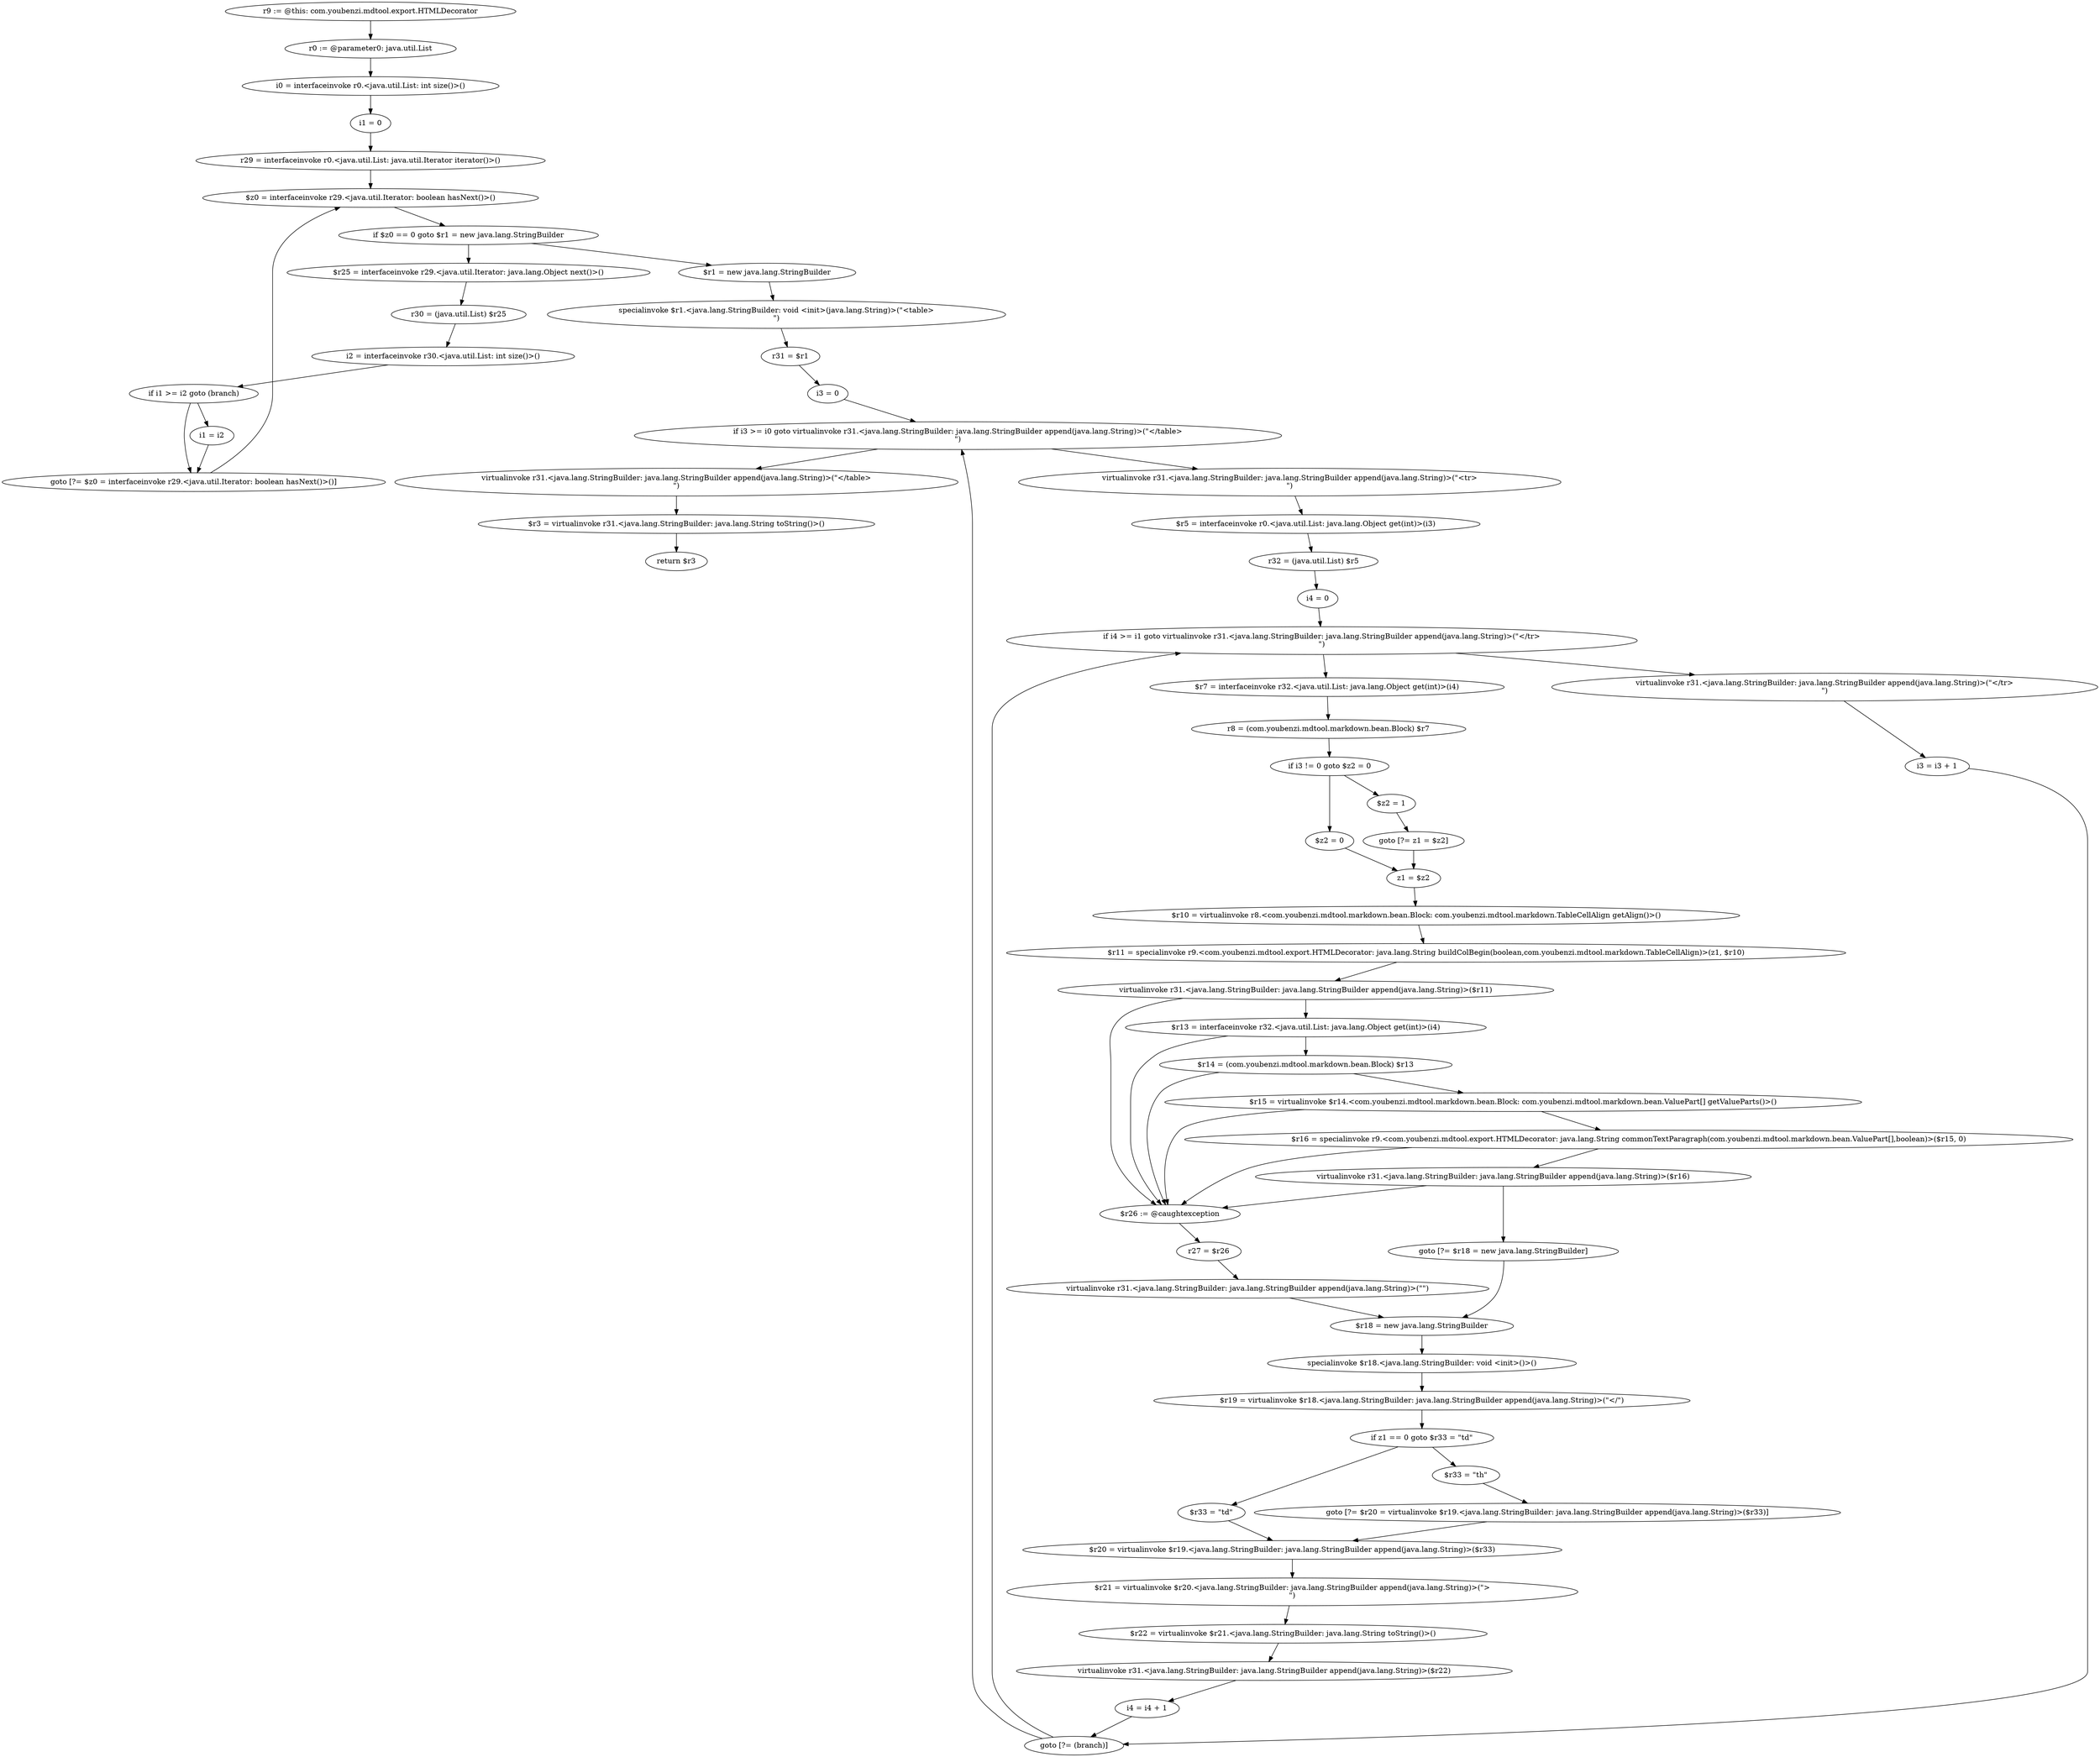 digraph "unitGraph" {
    "r9 := @this: com.youbenzi.mdtool.export.HTMLDecorator"
    "r0 := @parameter0: java.util.List"
    "i0 = interfaceinvoke r0.<java.util.List: int size()>()"
    "i1 = 0"
    "r29 = interfaceinvoke r0.<java.util.List: java.util.Iterator iterator()>()"
    "$z0 = interfaceinvoke r29.<java.util.Iterator: boolean hasNext()>()"
    "if $z0 == 0 goto $r1 = new java.lang.StringBuilder"
    "$r25 = interfaceinvoke r29.<java.util.Iterator: java.lang.Object next()>()"
    "r30 = (java.util.List) $r25"
    "i2 = interfaceinvoke r30.<java.util.List: int size()>()"
    "if i1 >= i2 goto (branch)"
    "i1 = i2"
    "goto [?= $z0 = interfaceinvoke r29.<java.util.Iterator: boolean hasNext()>()]"
    "$r1 = new java.lang.StringBuilder"
    "specialinvoke $r1.<java.lang.StringBuilder: void <init>(java.lang.String)>(\"<table>\n\")"
    "r31 = $r1"
    "i3 = 0"
    "if i3 >= i0 goto virtualinvoke r31.<java.lang.StringBuilder: java.lang.StringBuilder append(java.lang.String)>(\"</table>\n\")"
    "virtualinvoke r31.<java.lang.StringBuilder: java.lang.StringBuilder append(java.lang.String)>(\"<tr>\n\")"
    "$r5 = interfaceinvoke r0.<java.util.List: java.lang.Object get(int)>(i3)"
    "r32 = (java.util.List) $r5"
    "i4 = 0"
    "if i4 >= i1 goto virtualinvoke r31.<java.lang.StringBuilder: java.lang.StringBuilder append(java.lang.String)>(\"</tr>\n\")"
    "$r7 = interfaceinvoke r32.<java.util.List: java.lang.Object get(int)>(i4)"
    "r8 = (com.youbenzi.mdtool.markdown.bean.Block) $r7"
    "if i3 != 0 goto $z2 = 0"
    "$z2 = 1"
    "goto [?= z1 = $z2]"
    "$z2 = 0"
    "z1 = $z2"
    "$r10 = virtualinvoke r8.<com.youbenzi.mdtool.markdown.bean.Block: com.youbenzi.mdtool.markdown.TableCellAlign getAlign()>()"
    "$r11 = specialinvoke r9.<com.youbenzi.mdtool.export.HTMLDecorator: java.lang.String buildColBegin(boolean,com.youbenzi.mdtool.markdown.TableCellAlign)>(z1, $r10)"
    "virtualinvoke r31.<java.lang.StringBuilder: java.lang.StringBuilder append(java.lang.String)>($r11)"
    "$r13 = interfaceinvoke r32.<java.util.List: java.lang.Object get(int)>(i4)"
    "$r14 = (com.youbenzi.mdtool.markdown.bean.Block) $r13"
    "$r15 = virtualinvoke $r14.<com.youbenzi.mdtool.markdown.bean.Block: com.youbenzi.mdtool.markdown.bean.ValuePart[] getValueParts()>()"
    "$r16 = specialinvoke r9.<com.youbenzi.mdtool.export.HTMLDecorator: java.lang.String commonTextParagraph(com.youbenzi.mdtool.markdown.bean.ValuePart[],boolean)>($r15, 0)"
    "virtualinvoke r31.<java.lang.StringBuilder: java.lang.StringBuilder append(java.lang.String)>($r16)"
    "goto [?= $r18 = new java.lang.StringBuilder]"
    "$r26 := @caughtexception"
    "r27 = $r26"
    "virtualinvoke r31.<java.lang.StringBuilder: java.lang.StringBuilder append(java.lang.String)>(\"\")"
    "$r18 = new java.lang.StringBuilder"
    "specialinvoke $r18.<java.lang.StringBuilder: void <init>()>()"
    "$r19 = virtualinvoke $r18.<java.lang.StringBuilder: java.lang.StringBuilder append(java.lang.String)>(\"</\")"
    "if z1 == 0 goto $r33 = \"td\""
    "$r33 = \"th\""
    "goto [?= $r20 = virtualinvoke $r19.<java.lang.StringBuilder: java.lang.StringBuilder append(java.lang.String)>($r33)]"
    "$r33 = \"td\""
    "$r20 = virtualinvoke $r19.<java.lang.StringBuilder: java.lang.StringBuilder append(java.lang.String)>($r33)"
    "$r21 = virtualinvoke $r20.<java.lang.StringBuilder: java.lang.StringBuilder append(java.lang.String)>(\">\n\")"
    "$r22 = virtualinvoke $r21.<java.lang.StringBuilder: java.lang.String toString()>()"
    "virtualinvoke r31.<java.lang.StringBuilder: java.lang.StringBuilder append(java.lang.String)>($r22)"
    "i4 = i4 + 1"
    "goto [?= (branch)]"
    "virtualinvoke r31.<java.lang.StringBuilder: java.lang.StringBuilder append(java.lang.String)>(\"</tr>\n\")"
    "i3 = i3 + 1"
    "virtualinvoke r31.<java.lang.StringBuilder: java.lang.StringBuilder append(java.lang.String)>(\"</table>\n\")"
    "$r3 = virtualinvoke r31.<java.lang.StringBuilder: java.lang.String toString()>()"
    "return $r3"
    "r9 := @this: com.youbenzi.mdtool.export.HTMLDecorator"->"r0 := @parameter0: java.util.List";
    "r0 := @parameter0: java.util.List"->"i0 = interfaceinvoke r0.<java.util.List: int size()>()";
    "i0 = interfaceinvoke r0.<java.util.List: int size()>()"->"i1 = 0";
    "i1 = 0"->"r29 = interfaceinvoke r0.<java.util.List: java.util.Iterator iterator()>()";
    "r29 = interfaceinvoke r0.<java.util.List: java.util.Iterator iterator()>()"->"$z0 = interfaceinvoke r29.<java.util.Iterator: boolean hasNext()>()";
    "$z0 = interfaceinvoke r29.<java.util.Iterator: boolean hasNext()>()"->"if $z0 == 0 goto $r1 = new java.lang.StringBuilder";
    "if $z0 == 0 goto $r1 = new java.lang.StringBuilder"->"$r25 = interfaceinvoke r29.<java.util.Iterator: java.lang.Object next()>()";
    "if $z0 == 0 goto $r1 = new java.lang.StringBuilder"->"$r1 = new java.lang.StringBuilder";
    "$r25 = interfaceinvoke r29.<java.util.Iterator: java.lang.Object next()>()"->"r30 = (java.util.List) $r25";
    "r30 = (java.util.List) $r25"->"i2 = interfaceinvoke r30.<java.util.List: int size()>()";
    "i2 = interfaceinvoke r30.<java.util.List: int size()>()"->"if i1 >= i2 goto (branch)";
    "if i1 >= i2 goto (branch)"->"i1 = i2";
    "if i1 >= i2 goto (branch)"->"goto [?= $z0 = interfaceinvoke r29.<java.util.Iterator: boolean hasNext()>()]";
    "i1 = i2"->"goto [?= $z0 = interfaceinvoke r29.<java.util.Iterator: boolean hasNext()>()]";
    "goto [?= $z0 = interfaceinvoke r29.<java.util.Iterator: boolean hasNext()>()]"->"$z0 = interfaceinvoke r29.<java.util.Iterator: boolean hasNext()>()";
    "$r1 = new java.lang.StringBuilder"->"specialinvoke $r1.<java.lang.StringBuilder: void <init>(java.lang.String)>(\"<table>\n\")";
    "specialinvoke $r1.<java.lang.StringBuilder: void <init>(java.lang.String)>(\"<table>\n\")"->"r31 = $r1";
    "r31 = $r1"->"i3 = 0";
    "i3 = 0"->"if i3 >= i0 goto virtualinvoke r31.<java.lang.StringBuilder: java.lang.StringBuilder append(java.lang.String)>(\"</table>\n\")";
    "if i3 >= i0 goto virtualinvoke r31.<java.lang.StringBuilder: java.lang.StringBuilder append(java.lang.String)>(\"</table>\n\")"->"virtualinvoke r31.<java.lang.StringBuilder: java.lang.StringBuilder append(java.lang.String)>(\"<tr>\n\")";
    "if i3 >= i0 goto virtualinvoke r31.<java.lang.StringBuilder: java.lang.StringBuilder append(java.lang.String)>(\"</table>\n\")"->"virtualinvoke r31.<java.lang.StringBuilder: java.lang.StringBuilder append(java.lang.String)>(\"</table>\n\")";
    "virtualinvoke r31.<java.lang.StringBuilder: java.lang.StringBuilder append(java.lang.String)>(\"<tr>\n\")"->"$r5 = interfaceinvoke r0.<java.util.List: java.lang.Object get(int)>(i3)";
    "$r5 = interfaceinvoke r0.<java.util.List: java.lang.Object get(int)>(i3)"->"r32 = (java.util.List) $r5";
    "r32 = (java.util.List) $r5"->"i4 = 0";
    "i4 = 0"->"if i4 >= i1 goto virtualinvoke r31.<java.lang.StringBuilder: java.lang.StringBuilder append(java.lang.String)>(\"</tr>\n\")";
    "if i4 >= i1 goto virtualinvoke r31.<java.lang.StringBuilder: java.lang.StringBuilder append(java.lang.String)>(\"</tr>\n\")"->"$r7 = interfaceinvoke r32.<java.util.List: java.lang.Object get(int)>(i4)";
    "if i4 >= i1 goto virtualinvoke r31.<java.lang.StringBuilder: java.lang.StringBuilder append(java.lang.String)>(\"</tr>\n\")"->"virtualinvoke r31.<java.lang.StringBuilder: java.lang.StringBuilder append(java.lang.String)>(\"</tr>\n\")";
    "$r7 = interfaceinvoke r32.<java.util.List: java.lang.Object get(int)>(i4)"->"r8 = (com.youbenzi.mdtool.markdown.bean.Block) $r7";
    "r8 = (com.youbenzi.mdtool.markdown.bean.Block) $r7"->"if i3 != 0 goto $z2 = 0";
    "if i3 != 0 goto $z2 = 0"->"$z2 = 1";
    "if i3 != 0 goto $z2 = 0"->"$z2 = 0";
    "$z2 = 1"->"goto [?= z1 = $z2]";
    "goto [?= z1 = $z2]"->"z1 = $z2";
    "$z2 = 0"->"z1 = $z2";
    "z1 = $z2"->"$r10 = virtualinvoke r8.<com.youbenzi.mdtool.markdown.bean.Block: com.youbenzi.mdtool.markdown.TableCellAlign getAlign()>()";
    "$r10 = virtualinvoke r8.<com.youbenzi.mdtool.markdown.bean.Block: com.youbenzi.mdtool.markdown.TableCellAlign getAlign()>()"->"$r11 = specialinvoke r9.<com.youbenzi.mdtool.export.HTMLDecorator: java.lang.String buildColBegin(boolean,com.youbenzi.mdtool.markdown.TableCellAlign)>(z1, $r10)";
    "$r11 = specialinvoke r9.<com.youbenzi.mdtool.export.HTMLDecorator: java.lang.String buildColBegin(boolean,com.youbenzi.mdtool.markdown.TableCellAlign)>(z1, $r10)"->"virtualinvoke r31.<java.lang.StringBuilder: java.lang.StringBuilder append(java.lang.String)>($r11)";
    "virtualinvoke r31.<java.lang.StringBuilder: java.lang.StringBuilder append(java.lang.String)>($r11)"->"$r13 = interfaceinvoke r32.<java.util.List: java.lang.Object get(int)>(i4)";
    "virtualinvoke r31.<java.lang.StringBuilder: java.lang.StringBuilder append(java.lang.String)>($r11)"->"$r26 := @caughtexception";
    "$r13 = interfaceinvoke r32.<java.util.List: java.lang.Object get(int)>(i4)"->"$r14 = (com.youbenzi.mdtool.markdown.bean.Block) $r13";
    "$r13 = interfaceinvoke r32.<java.util.List: java.lang.Object get(int)>(i4)"->"$r26 := @caughtexception";
    "$r14 = (com.youbenzi.mdtool.markdown.bean.Block) $r13"->"$r15 = virtualinvoke $r14.<com.youbenzi.mdtool.markdown.bean.Block: com.youbenzi.mdtool.markdown.bean.ValuePart[] getValueParts()>()";
    "$r14 = (com.youbenzi.mdtool.markdown.bean.Block) $r13"->"$r26 := @caughtexception";
    "$r15 = virtualinvoke $r14.<com.youbenzi.mdtool.markdown.bean.Block: com.youbenzi.mdtool.markdown.bean.ValuePart[] getValueParts()>()"->"$r16 = specialinvoke r9.<com.youbenzi.mdtool.export.HTMLDecorator: java.lang.String commonTextParagraph(com.youbenzi.mdtool.markdown.bean.ValuePart[],boolean)>($r15, 0)";
    "$r15 = virtualinvoke $r14.<com.youbenzi.mdtool.markdown.bean.Block: com.youbenzi.mdtool.markdown.bean.ValuePart[] getValueParts()>()"->"$r26 := @caughtexception";
    "$r16 = specialinvoke r9.<com.youbenzi.mdtool.export.HTMLDecorator: java.lang.String commonTextParagraph(com.youbenzi.mdtool.markdown.bean.ValuePart[],boolean)>($r15, 0)"->"virtualinvoke r31.<java.lang.StringBuilder: java.lang.StringBuilder append(java.lang.String)>($r16)";
    "$r16 = specialinvoke r9.<com.youbenzi.mdtool.export.HTMLDecorator: java.lang.String commonTextParagraph(com.youbenzi.mdtool.markdown.bean.ValuePart[],boolean)>($r15, 0)"->"$r26 := @caughtexception";
    "virtualinvoke r31.<java.lang.StringBuilder: java.lang.StringBuilder append(java.lang.String)>($r16)"->"goto [?= $r18 = new java.lang.StringBuilder]";
    "virtualinvoke r31.<java.lang.StringBuilder: java.lang.StringBuilder append(java.lang.String)>($r16)"->"$r26 := @caughtexception";
    "goto [?= $r18 = new java.lang.StringBuilder]"->"$r18 = new java.lang.StringBuilder";
    "$r26 := @caughtexception"->"r27 = $r26";
    "r27 = $r26"->"virtualinvoke r31.<java.lang.StringBuilder: java.lang.StringBuilder append(java.lang.String)>(\"\")";
    "virtualinvoke r31.<java.lang.StringBuilder: java.lang.StringBuilder append(java.lang.String)>(\"\")"->"$r18 = new java.lang.StringBuilder";
    "$r18 = new java.lang.StringBuilder"->"specialinvoke $r18.<java.lang.StringBuilder: void <init>()>()";
    "specialinvoke $r18.<java.lang.StringBuilder: void <init>()>()"->"$r19 = virtualinvoke $r18.<java.lang.StringBuilder: java.lang.StringBuilder append(java.lang.String)>(\"</\")";
    "$r19 = virtualinvoke $r18.<java.lang.StringBuilder: java.lang.StringBuilder append(java.lang.String)>(\"</\")"->"if z1 == 0 goto $r33 = \"td\"";
    "if z1 == 0 goto $r33 = \"td\""->"$r33 = \"th\"";
    "if z1 == 0 goto $r33 = \"td\""->"$r33 = \"td\"";
    "$r33 = \"th\""->"goto [?= $r20 = virtualinvoke $r19.<java.lang.StringBuilder: java.lang.StringBuilder append(java.lang.String)>($r33)]";
    "goto [?= $r20 = virtualinvoke $r19.<java.lang.StringBuilder: java.lang.StringBuilder append(java.lang.String)>($r33)]"->"$r20 = virtualinvoke $r19.<java.lang.StringBuilder: java.lang.StringBuilder append(java.lang.String)>($r33)";
    "$r33 = \"td\""->"$r20 = virtualinvoke $r19.<java.lang.StringBuilder: java.lang.StringBuilder append(java.lang.String)>($r33)";
    "$r20 = virtualinvoke $r19.<java.lang.StringBuilder: java.lang.StringBuilder append(java.lang.String)>($r33)"->"$r21 = virtualinvoke $r20.<java.lang.StringBuilder: java.lang.StringBuilder append(java.lang.String)>(\">\n\")";
    "$r21 = virtualinvoke $r20.<java.lang.StringBuilder: java.lang.StringBuilder append(java.lang.String)>(\">\n\")"->"$r22 = virtualinvoke $r21.<java.lang.StringBuilder: java.lang.String toString()>()";
    "$r22 = virtualinvoke $r21.<java.lang.StringBuilder: java.lang.String toString()>()"->"virtualinvoke r31.<java.lang.StringBuilder: java.lang.StringBuilder append(java.lang.String)>($r22)";
    "virtualinvoke r31.<java.lang.StringBuilder: java.lang.StringBuilder append(java.lang.String)>($r22)"->"i4 = i4 + 1";
    "i4 = i4 + 1"->"goto [?= (branch)]";
    "goto [?= (branch)]"->"if i4 >= i1 goto virtualinvoke r31.<java.lang.StringBuilder: java.lang.StringBuilder append(java.lang.String)>(\"</tr>\n\")";
    "virtualinvoke r31.<java.lang.StringBuilder: java.lang.StringBuilder append(java.lang.String)>(\"</tr>\n\")"->"i3 = i3 + 1";
    "i3 = i3 + 1"->"goto [?= (branch)]";
    "goto [?= (branch)]"->"if i3 >= i0 goto virtualinvoke r31.<java.lang.StringBuilder: java.lang.StringBuilder append(java.lang.String)>(\"</table>\n\")";
    "virtualinvoke r31.<java.lang.StringBuilder: java.lang.StringBuilder append(java.lang.String)>(\"</table>\n\")"->"$r3 = virtualinvoke r31.<java.lang.StringBuilder: java.lang.String toString()>()";
    "$r3 = virtualinvoke r31.<java.lang.StringBuilder: java.lang.String toString()>()"->"return $r3";
}
